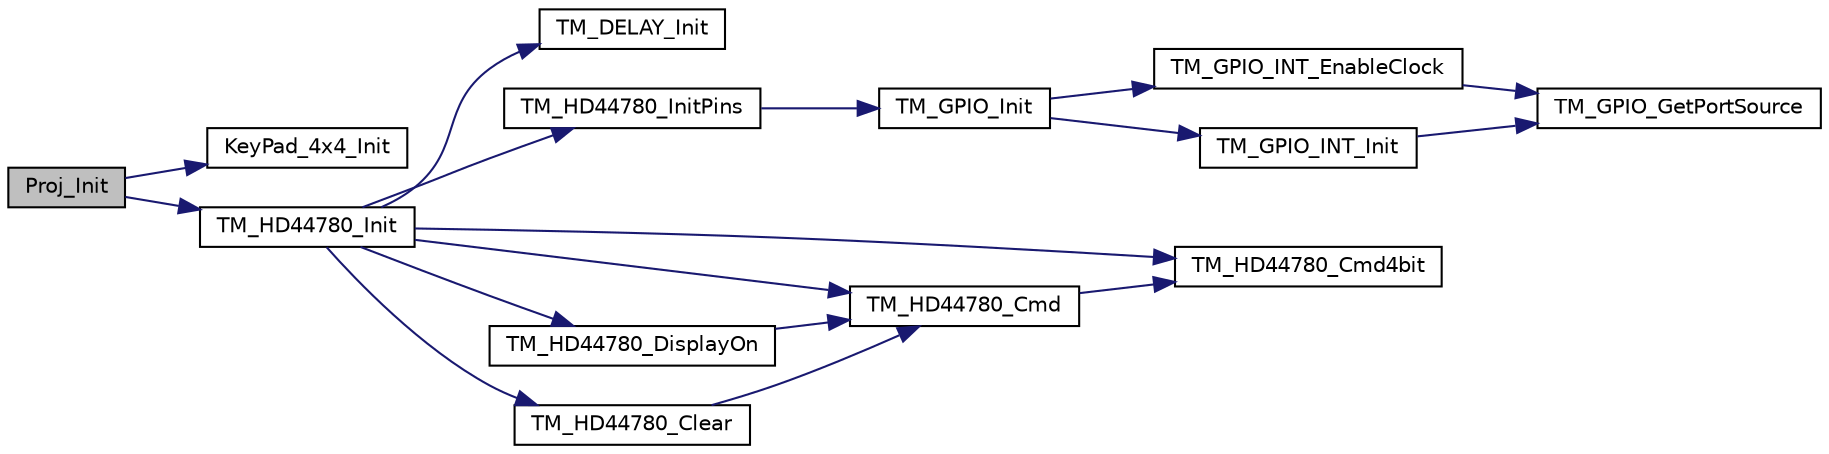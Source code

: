 digraph "Proj_Init"
{
  edge [fontname="Helvetica",fontsize="10",labelfontname="Helvetica",labelfontsize="10"];
  node [fontname="Helvetica",fontsize="10",shape=record];
  rankdir="LR";
  Node75 [label="Proj_Init",height=0.2,width=0.4,color="black", fillcolor="grey75", style="filled", fontcolor="black"];
  Node75 -> Node76 [color="midnightblue",fontsize="10",style="solid",fontname="Helvetica"];
  Node76 [label="KeyPad_4x4_Init",height=0.2,width=0.4,color="black", fillcolor="white", style="filled",URL="$_key_pad__4x4_8c.html#af0a4b65ba01c54c284f7a9a13ff83b2a",tooltip="Keypad initialization. "];
  Node75 -> Node77 [color="midnightblue",fontsize="10",style="solid",fontname="Helvetica"];
  Node77 [label="TM_HD44780_Init",height=0.2,width=0.4,color="black", fillcolor="white", style="filled",URL="$group___t_m___h_d44780___functions.html#ga95ddcfeff8a1e3979f453e3e87164a37",tooltip="Initializes HD44780 LCD. "];
  Node77 -> Node78 [color="midnightblue",fontsize="10",style="solid",fontname="Helvetica"];
  Node78 [label="TM_DELAY_Init",height=0.2,width=0.4,color="black", fillcolor="white", style="filled",URL="$group___t_m___d_e_l_a_y___functions.html#ga4ef7d542ba00287843b9e8575be8ecbc",tooltip="Initializes delay functions. "];
  Node77 -> Node79 [color="midnightblue",fontsize="10",style="solid",fontname="Helvetica"];
  Node79 [label="TM_HD44780_InitPins",height=0.2,width=0.4,color="black", fillcolor="white", style="filled",URL="$tm__stm32__hd44780_8c.html#a02040cb191d323d430a4e4bbe7c3e01a"];
  Node79 -> Node80 [color="midnightblue",fontsize="10",style="solid",fontname="Helvetica"];
  Node80 [label="TM_GPIO_Init",height=0.2,width=0.4,color="black", fillcolor="white", style="filled",URL="$group___t_m___g_p_i_o___functions.html#ga7ea61719f45c8d46e56f636d7ffdf0d0",tooltip="Initializes GPIO pins(s) "];
  Node80 -> Node81 [color="midnightblue",fontsize="10",style="solid",fontname="Helvetica"];
  Node81 [label="TM_GPIO_INT_EnableClock",height=0.2,width=0.4,color="black", fillcolor="white", style="filled",URL="$tm__stm32__gpio_8c.html#ae8a3a9d414ec5c8786e556305883e4fc"];
  Node81 -> Node82 [color="midnightblue",fontsize="10",style="solid",fontname="Helvetica"];
  Node82 [label="TM_GPIO_GetPortSource",height=0.2,width=0.4,color="black", fillcolor="white", style="filled",URL="$group___t_m___g_p_i_o___functions.html#gaa5a2f30f33cc19408daeb5db3b7cb59c",tooltip="Gets port source from desired GPIOx PORT. "];
  Node80 -> Node83 [color="midnightblue",fontsize="10",style="solid",fontname="Helvetica"];
  Node83 [label="TM_GPIO_INT_Init",height=0.2,width=0.4,color="black", fillcolor="white", style="filled",URL="$tm__stm32__gpio_8c.html#aa62b1d8c486e76c5b080c38a32e1f7e1"];
  Node83 -> Node82 [color="midnightblue",fontsize="10",style="solid",fontname="Helvetica"];
  Node77 -> Node84 [color="midnightblue",fontsize="10",style="solid",fontname="Helvetica"];
  Node84 [label="TM_HD44780_Cmd4bit",height=0.2,width=0.4,color="black", fillcolor="white", style="filled",URL="$tm__stm32__hd44780_8c.html#a746bc8ebfeae9d56bc4250bb5f7a7d01"];
  Node77 -> Node85 [color="midnightblue",fontsize="10",style="solid",fontname="Helvetica"];
  Node85 [label="TM_HD44780_Cmd",height=0.2,width=0.4,color="black", fillcolor="white", style="filled",URL="$tm__stm32__hd44780_8c.html#a30113cce4f8555e95bc37e01867595bc"];
  Node85 -> Node84 [color="midnightblue",fontsize="10",style="solid",fontname="Helvetica"];
  Node77 -> Node86 [color="midnightblue",fontsize="10",style="solid",fontname="Helvetica"];
  Node86 [label="TM_HD44780_DisplayOn",height=0.2,width=0.4,color="black", fillcolor="white", style="filled",URL="$group___t_m___h_d44780___functions.html#ga2f61b153a32e30c63a67888cf8e0ee86",tooltip="Turn display on. "];
  Node86 -> Node85 [color="midnightblue",fontsize="10",style="solid",fontname="Helvetica"];
  Node77 -> Node87 [color="midnightblue",fontsize="10",style="solid",fontname="Helvetica"];
  Node87 [label="TM_HD44780_Clear",height=0.2,width=0.4,color="black", fillcolor="white", style="filled",URL="$group___t_m___h_d44780___functions.html#ga0a7a99ba13104c13646bbb40e5ee3bd9",tooltip="Clears entire LCD. "];
  Node87 -> Node85 [color="midnightblue",fontsize="10",style="solid",fontname="Helvetica"];
}
